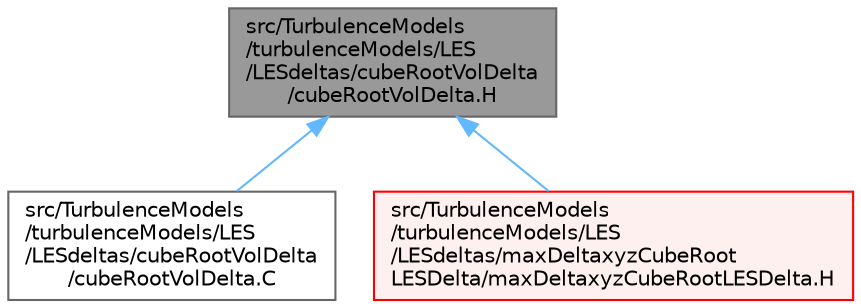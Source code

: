 digraph "src/TurbulenceModels/turbulenceModels/LES/LESdeltas/cubeRootVolDelta/cubeRootVolDelta.H"
{
 // LATEX_PDF_SIZE
  bgcolor="transparent";
  edge [fontname=Helvetica,fontsize=10,labelfontname=Helvetica,labelfontsize=10];
  node [fontname=Helvetica,fontsize=10,shape=box,height=0.2,width=0.4];
  Node1 [id="Node000001",label="src/TurbulenceModels\l/turbulenceModels/LES\l/LESdeltas/cubeRootVolDelta\l/cubeRootVolDelta.H",height=0.2,width=0.4,color="gray40", fillcolor="grey60", style="filled", fontcolor="black",tooltip=" "];
  Node1 -> Node2 [id="edge1_Node000001_Node000002",dir="back",color="steelblue1",style="solid",tooltip=" "];
  Node2 [id="Node000002",label="src/TurbulenceModels\l/turbulenceModels/LES\l/LESdeltas/cubeRootVolDelta\l/cubeRootVolDelta.C",height=0.2,width=0.4,color="grey40", fillcolor="white", style="filled",URL="$cubeRootVolDelta_8C.html",tooltip=" "];
  Node1 -> Node3 [id="edge2_Node000001_Node000003",dir="back",color="steelblue1",style="solid",tooltip=" "];
  Node3 [id="Node000003",label="src/TurbulenceModels\l/turbulenceModels/LES\l/LESdeltas/maxDeltaxyzCubeRoot\lLESDelta/maxDeltaxyzCubeRootLESDelta.H",height=0.2,width=0.4,color="red", fillcolor="#FFF0F0", style="filled",URL="$maxDeltaxyzCubeRootLESDelta_8H.html",tooltip=" "];
}
